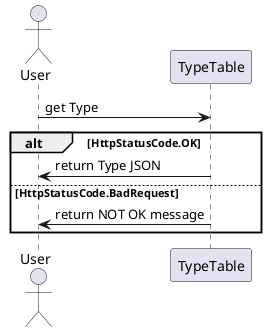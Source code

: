 @startuml getType

actor User

User -> TypeTable : get Type

alt HttpStatusCode.OK
    TypeTable -> User : return Type JSON
else HttpStatusCode.BadRequest
    TypeTable -> User : return NOT OK message
end

@enduml